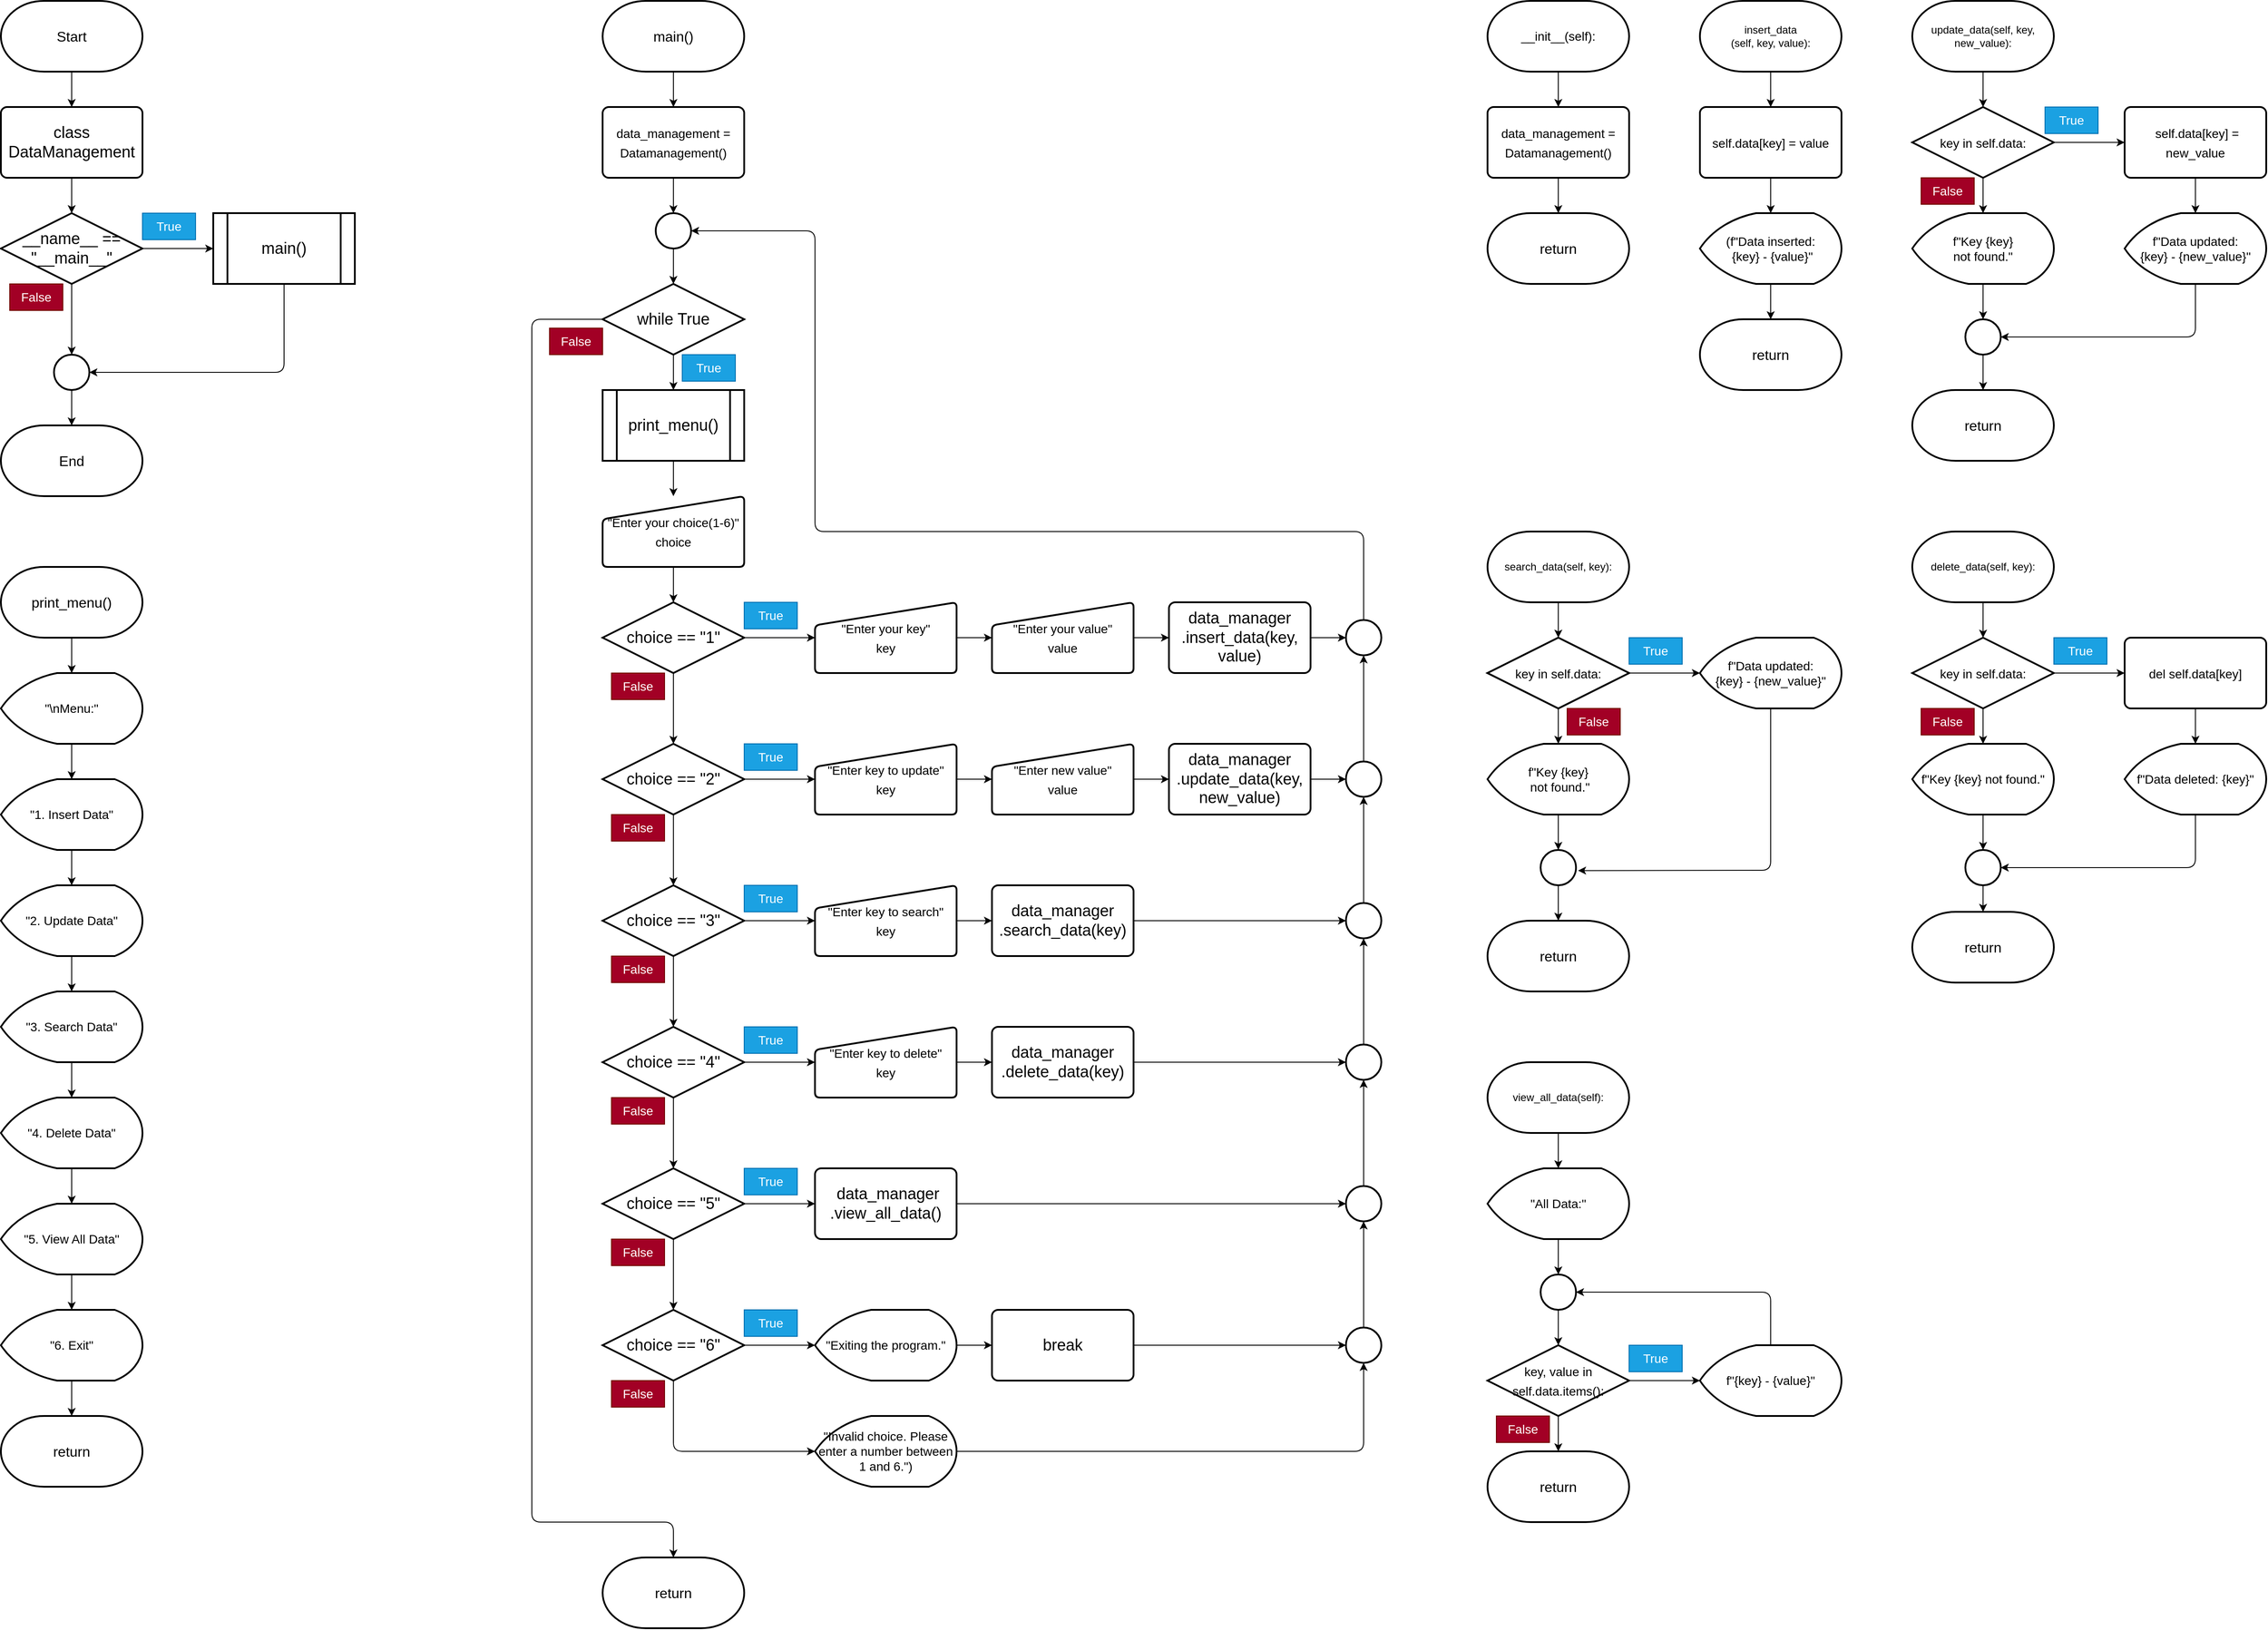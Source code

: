 <mxfile>
    <diagram id="Eu43rgmdgo4M3BdtwJi8" name="Page-1">
        <mxGraphModel dx="1778" dy="426" grid="1" gridSize="10" guides="1" tooltips="1" connect="1" arrows="1" fold="1" page="0" pageScale="1" pageWidth="850" pageHeight="1100" math="0" shadow="0">
            <root>
                <mxCell id="0"/>
                <mxCell id="1" parent="0"/>
                <mxCell id="5" value="" style="edgeStyle=none;html=1;fontSize=18;" edge="1" parent="1" source="2" target="4">
                    <mxGeometry relative="1" as="geometry"/>
                </mxCell>
                <mxCell id="2" value="&lt;font size=&quot;3&quot;&gt;Start&lt;/font&gt;" style="strokeWidth=2;html=1;shape=mxgraph.flowchart.terminator;whiteSpace=wrap;" vertex="1" parent="1">
                    <mxGeometry x="280" y="440" width="160" height="80" as="geometry"/>
                </mxCell>
                <mxCell id="3" value="&lt;font size=&quot;3&quot;&gt;End&lt;/font&gt;" style="strokeWidth=2;html=1;shape=mxgraph.flowchart.terminator;whiteSpace=wrap;" vertex="1" parent="1">
                    <mxGeometry x="280" y="920" width="160" height="80" as="geometry"/>
                </mxCell>
                <mxCell id="7" value="" style="edgeStyle=none;html=1;fontSize=18;" edge="1" parent="1" source="4" target="6">
                    <mxGeometry relative="1" as="geometry"/>
                </mxCell>
                <mxCell id="4" value="class DataManagement" style="rounded=1;whiteSpace=wrap;html=1;absoluteArcSize=1;arcSize=14;strokeWidth=2;fontSize=18;" vertex="1" parent="1">
                    <mxGeometry x="280" y="560" width="160" height="80" as="geometry"/>
                </mxCell>
                <mxCell id="9" value="" style="edgeStyle=none;html=1;fontSize=18;" edge="1" parent="1" source="6" target="8">
                    <mxGeometry relative="1" as="geometry"/>
                </mxCell>
                <mxCell id="11" value="" style="edgeStyle=none;html=1;fontSize=18;" edge="1" parent="1" source="6" target="10">
                    <mxGeometry relative="1" as="geometry"/>
                </mxCell>
                <mxCell id="6" value="__name__ == &quot;__main__&quot;" style="strokeWidth=2;html=1;shape=mxgraph.flowchart.decision;whiteSpace=wrap;fontSize=18;" vertex="1" parent="1">
                    <mxGeometry x="280" y="680" width="160" height="80" as="geometry"/>
                </mxCell>
                <mxCell id="12" style="edgeStyle=none;html=1;entryX=1;entryY=0.5;entryDx=0;entryDy=0;entryPerimeter=0;fontSize=18;" edge="1" parent="1" source="8" target="10">
                    <mxGeometry relative="1" as="geometry">
                        <Array as="points">
                            <mxPoint x="600" y="860"/>
                        </Array>
                    </mxGeometry>
                </mxCell>
                <mxCell id="8" value="main()" style="shape=process;whiteSpace=wrap;html=1;backgroundOutline=1;fontSize=18;strokeWidth=2;" vertex="1" parent="1">
                    <mxGeometry x="520" y="680" width="160" height="80" as="geometry"/>
                </mxCell>
                <mxCell id="13" value="" style="edgeStyle=none;html=1;fontSize=18;" edge="1" parent="1" source="10" target="3">
                    <mxGeometry relative="1" as="geometry"/>
                </mxCell>
                <mxCell id="10" value="" style="strokeWidth=2;html=1;shape=mxgraph.flowchart.start_2;whiteSpace=wrap;fontSize=18;" vertex="1" parent="1">
                    <mxGeometry x="340" y="840" width="40" height="40" as="geometry"/>
                </mxCell>
                <mxCell id="16" value="" style="edgeStyle=none;html=1;fontSize=18;" edge="1" parent="1" source="14" target="15">
                    <mxGeometry relative="1" as="geometry"/>
                </mxCell>
                <mxCell id="14" value="&lt;font size=&quot;3&quot;&gt;main()&lt;/font&gt;" style="strokeWidth=2;html=1;shape=mxgraph.flowchart.terminator;whiteSpace=wrap;" vertex="1" parent="1">
                    <mxGeometry x="960" y="440" width="160" height="80" as="geometry"/>
                </mxCell>
                <mxCell id="19" value="" style="edgeStyle=none;html=1;fontSize=18;" edge="1" parent="1" source="15" target="18">
                    <mxGeometry relative="1" as="geometry"/>
                </mxCell>
                <mxCell id="15" value="&lt;font style=&quot;font-size: 14px;&quot;&gt;data_management = Datamanagement()&lt;/font&gt;" style="rounded=1;whiteSpace=wrap;html=1;absoluteArcSize=1;arcSize=14;strokeWidth=2;fontSize=18;" vertex="1" parent="1">
                    <mxGeometry x="960" y="560" width="160" height="80" as="geometry"/>
                </mxCell>
                <mxCell id="23" value="" style="edgeStyle=none;html=1;fontSize=18;" edge="1" parent="1" source="17" target="22">
                    <mxGeometry relative="1" as="geometry"/>
                </mxCell>
                <mxCell id="107" style="edgeStyle=none;html=1;fontSize=14;" edge="1" parent="1" source="17" target="106">
                    <mxGeometry relative="1" as="geometry">
                        <Array as="points">
                            <mxPoint x="880" y="800"/>
                            <mxPoint x="880" y="2160"/>
                            <mxPoint x="1040" y="2160"/>
                        </Array>
                    </mxGeometry>
                </mxCell>
                <mxCell id="17" value="while True" style="strokeWidth=2;html=1;shape=mxgraph.flowchart.decision;whiteSpace=wrap;fontSize=18;" vertex="1" parent="1">
                    <mxGeometry x="960" y="760" width="160" height="80" as="geometry"/>
                </mxCell>
                <mxCell id="20" value="" style="edgeStyle=none;html=1;fontSize=18;" edge="1" parent="1" source="18" target="17">
                    <mxGeometry relative="1" as="geometry"/>
                </mxCell>
                <mxCell id="18" value="" style="strokeWidth=2;html=1;shape=mxgraph.flowchart.start_2;whiteSpace=wrap;fontSize=18;" vertex="1" parent="1">
                    <mxGeometry x="1020" y="680" width="40" height="40" as="geometry"/>
                </mxCell>
                <mxCell id="25" value="" style="edgeStyle=none;html=1;fontSize=18;" edge="1" parent="1" source="22" target="24">
                    <mxGeometry relative="1" as="geometry"/>
                </mxCell>
                <mxCell id="22" value="print_menu()" style="shape=process;whiteSpace=wrap;html=1;backgroundOutline=1;fontSize=18;strokeWidth=2;" vertex="1" parent="1">
                    <mxGeometry x="960" y="880" width="160" height="80" as="geometry"/>
                </mxCell>
                <mxCell id="27" value="" style="edgeStyle=none;html=1;fontSize=14;" edge="1" parent="1" source="24" target="26">
                    <mxGeometry relative="1" as="geometry"/>
                </mxCell>
                <mxCell id="24" value="&lt;font style=&quot;font-size: 14px;&quot;&gt;&quot;Enter your choice(1-6)&quot;&lt;br&gt;choice&lt;/font&gt;" style="html=1;strokeWidth=2;shape=manualInput;whiteSpace=wrap;rounded=1;size=26;arcSize=11;fontSize=18;" vertex="1" parent="1">
                    <mxGeometry x="960" y="1000" width="160" height="80" as="geometry"/>
                </mxCell>
                <mxCell id="30" value="" style="edgeStyle=none;html=1;fontSize=14;" edge="1" parent="1" source="26" target="29">
                    <mxGeometry relative="1" as="geometry"/>
                </mxCell>
                <mxCell id="37" value="" style="edgeStyle=none;html=1;fontSize=14;" edge="1" parent="1" source="26" target="36">
                    <mxGeometry relative="1" as="geometry"/>
                </mxCell>
                <mxCell id="26" value="choice == &quot;1&quot;" style="strokeWidth=2;html=1;shape=mxgraph.flowchart.decision;whiteSpace=wrap;fontSize=18;" vertex="1" parent="1">
                    <mxGeometry x="960" y="1120" width="160" height="80" as="geometry"/>
                </mxCell>
                <mxCell id="35" value="" style="edgeStyle=none;html=1;fontSize=14;" edge="1" parent="1" source="29" target="31">
                    <mxGeometry relative="1" as="geometry"/>
                </mxCell>
                <mxCell id="29" value="&lt;font style=&quot;font-size: 14px;&quot;&gt;&quot;Enter your key&quot;&lt;br&gt;key&lt;br&gt;&lt;/font&gt;" style="html=1;strokeWidth=2;shape=manualInput;whiteSpace=wrap;rounded=1;size=26;arcSize=11;fontSize=18;" vertex="1" parent="1">
                    <mxGeometry x="1200" y="1120" width="160" height="80" as="geometry"/>
                </mxCell>
                <mxCell id="34" value="" style="edgeStyle=none;html=1;fontSize=14;" edge="1" parent="1" source="31" target="32">
                    <mxGeometry relative="1" as="geometry"/>
                </mxCell>
                <mxCell id="31" value="&lt;font style=&quot;font-size: 14px;&quot;&gt;&quot;Enter your value&quot;&lt;br&gt;value&lt;br&gt;&lt;/font&gt;" style="html=1;strokeWidth=2;shape=manualInput;whiteSpace=wrap;rounded=1;size=26;arcSize=11;fontSize=18;" vertex="1" parent="1">
                    <mxGeometry x="1400" y="1120" width="160" height="80" as="geometry"/>
                </mxCell>
                <mxCell id="89" value="" style="edgeStyle=none;html=1;fontSize=14;" edge="1" parent="1" source="32" target="71">
                    <mxGeometry relative="1" as="geometry"/>
                </mxCell>
                <mxCell id="32" value="&lt;div&gt;&lt;div&gt;data_manager&lt;/div&gt;&lt;div&gt;.insert_data(key, value)&lt;/div&gt;&lt;/div&gt;" style="rounded=1;whiteSpace=wrap;html=1;absoluteArcSize=1;arcSize=14;strokeWidth=2;fontSize=18;" vertex="1" parent="1">
                    <mxGeometry x="1600" y="1120" width="160" height="80" as="geometry"/>
                </mxCell>
                <mxCell id="40" value="" style="edgeStyle=none;html=1;fontSize=14;" edge="1" parent="1" source="36" target="38">
                    <mxGeometry relative="1" as="geometry"/>
                </mxCell>
                <mxCell id="45" value="" style="edgeStyle=none;html=1;fontSize=14;" edge="1" parent="1" source="36" target="44">
                    <mxGeometry relative="1" as="geometry"/>
                </mxCell>
                <mxCell id="36" value="choice == &quot;2&quot;" style="strokeWidth=2;html=1;shape=mxgraph.flowchart.decision;whiteSpace=wrap;fontSize=18;" vertex="1" parent="1">
                    <mxGeometry x="960" y="1280" width="160" height="80" as="geometry"/>
                </mxCell>
                <mxCell id="41" value="" style="edgeStyle=none;html=1;fontSize=14;" edge="1" parent="1" source="38" target="39">
                    <mxGeometry relative="1" as="geometry"/>
                </mxCell>
                <mxCell id="38" value="&lt;font style=&quot;font-size: 14px;&quot;&gt;&quot;Enter key to update&quot;&lt;br&gt;key&lt;br&gt;&lt;/font&gt;" style="html=1;strokeWidth=2;shape=manualInput;whiteSpace=wrap;rounded=1;size=26;arcSize=11;fontSize=18;" vertex="1" parent="1">
                    <mxGeometry x="1200" y="1280" width="160" height="80" as="geometry"/>
                </mxCell>
                <mxCell id="43" value="" style="edgeStyle=none;html=1;fontSize=14;" edge="1" parent="1" source="39" target="42">
                    <mxGeometry relative="1" as="geometry"/>
                </mxCell>
                <mxCell id="39" value="&lt;font style=&quot;font-size: 14px;&quot;&gt;&quot;Enter new value&quot;&lt;br&gt;value&lt;br&gt;&lt;/font&gt;" style="html=1;strokeWidth=2;shape=manualInput;whiteSpace=wrap;rounded=1;size=26;arcSize=11;fontSize=18;" vertex="1" parent="1">
                    <mxGeometry x="1400" y="1280" width="160" height="80" as="geometry"/>
                </mxCell>
                <mxCell id="87" value="" style="edgeStyle=none;html=1;fontSize=14;" edge="1" parent="1" source="42" target="73">
                    <mxGeometry relative="1" as="geometry"/>
                </mxCell>
                <mxCell id="42" value="&lt;div&gt;data_manager&lt;/div&gt;&lt;div&gt;.update_data(key, new_value)&lt;/div&gt;" style="rounded=1;whiteSpace=wrap;html=1;absoluteArcSize=1;arcSize=14;strokeWidth=2;fontSize=18;" vertex="1" parent="1">
                    <mxGeometry x="1600" y="1280" width="160" height="80" as="geometry"/>
                </mxCell>
                <mxCell id="49" value="" style="edgeStyle=none;html=1;fontSize=14;" edge="1" parent="1" source="44" target="46">
                    <mxGeometry relative="1" as="geometry"/>
                </mxCell>
                <mxCell id="54" value="" style="edgeStyle=none;html=1;fontSize=14;" edge="1" parent="1" source="44" target="53">
                    <mxGeometry relative="1" as="geometry"/>
                </mxCell>
                <mxCell id="44" value="choice == &quot;3&quot;" style="strokeWidth=2;html=1;shape=mxgraph.flowchart.decision;whiteSpace=wrap;fontSize=18;" vertex="1" parent="1">
                    <mxGeometry x="960" y="1440" width="160" height="80" as="geometry"/>
                </mxCell>
                <mxCell id="52" value="" style="edgeStyle=none;html=1;fontSize=14;" edge="1" parent="1" source="46" target="48">
                    <mxGeometry relative="1" as="geometry"/>
                </mxCell>
                <mxCell id="46" value="&lt;font style=&quot;font-size: 14px;&quot;&gt;&quot;Enter key to search&quot;&lt;br&gt;key&lt;br&gt;&lt;/font&gt;" style="html=1;strokeWidth=2;shape=manualInput;whiteSpace=wrap;rounded=1;size=26;arcSize=11;fontSize=18;" vertex="1" parent="1">
                    <mxGeometry x="1200" y="1440" width="160" height="80" as="geometry"/>
                </mxCell>
                <mxCell id="82" style="edgeStyle=none;html=1;entryX=0;entryY=0.5;entryDx=0;entryDy=0;entryPerimeter=0;fontSize=14;" edge="1" parent="1" source="48" target="74">
                    <mxGeometry relative="1" as="geometry"/>
                </mxCell>
                <mxCell id="48" value="data_manager&lt;br&gt;.search_data(key)" style="rounded=1;whiteSpace=wrap;html=1;absoluteArcSize=1;arcSize=14;strokeWidth=2;fontSize=18;" vertex="1" parent="1">
                    <mxGeometry x="1400" y="1440" width="160" height="80" as="geometry"/>
                </mxCell>
                <mxCell id="57" value="" style="edgeStyle=none;html=1;fontSize=14;" edge="1" parent="1" source="53" target="55">
                    <mxGeometry relative="1" as="geometry"/>
                </mxCell>
                <mxCell id="60" value="" style="edgeStyle=none;html=1;fontSize=14;" edge="1" parent="1" source="53" target="59">
                    <mxGeometry relative="1" as="geometry"/>
                </mxCell>
                <mxCell id="53" value="choice == &quot;4&quot;" style="strokeWidth=2;html=1;shape=mxgraph.flowchart.decision;whiteSpace=wrap;fontSize=18;" vertex="1" parent="1">
                    <mxGeometry x="960" y="1600" width="160" height="80" as="geometry"/>
                </mxCell>
                <mxCell id="58" value="" style="edgeStyle=none;html=1;fontSize=14;" edge="1" parent="1" source="55" target="56">
                    <mxGeometry relative="1" as="geometry"/>
                </mxCell>
                <mxCell id="55" value="&lt;font style=&quot;font-size: 14px;&quot;&gt;&quot;Enter key to delete&quot;&lt;br&gt;key&lt;br&gt;&lt;/font&gt;" style="html=1;strokeWidth=2;shape=manualInput;whiteSpace=wrap;rounded=1;size=26;arcSize=11;fontSize=18;" vertex="1" parent="1">
                    <mxGeometry x="1200" y="1600" width="160" height="80" as="geometry"/>
                </mxCell>
                <mxCell id="81" style="edgeStyle=none;html=1;entryX=0;entryY=0.5;entryDx=0;entryDy=0;entryPerimeter=0;fontSize=14;" edge="1" parent="1" source="56" target="75">
                    <mxGeometry relative="1" as="geometry"/>
                </mxCell>
                <mxCell id="56" value="&lt;div&gt;data_manager&lt;/div&gt;&lt;div&gt;.delete_data(key)&lt;/div&gt;" style="rounded=1;whiteSpace=wrap;html=1;absoluteArcSize=1;arcSize=14;strokeWidth=2;fontSize=18;" vertex="1" parent="1">
                    <mxGeometry x="1400" y="1600" width="160" height="80" as="geometry"/>
                </mxCell>
                <mxCell id="62" value="" style="edgeStyle=none;html=1;fontSize=14;" edge="1" parent="1" source="59" target="61">
                    <mxGeometry relative="1" as="geometry"/>
                </mxCell>
                <mxCell id="64" value="" style="edgeStyle=none;html=1;fontSize=14;" edge="1" parent="1" source="59" target="63">
                    <mxGeometry relative="1" as="geometry"/>
                </mxCell>
                <mxCell id="59" value="choice == &quot;5&quot;" style="strokeWidth=2;html=1;shape=mxgraph.flowchart.decision;whiteSpace=wrap;fontSize=18;" vertex="1" parent="1">
                    <mxGeometry x="960" y="1760" width="160" height="80" as="geometry"/>
                </mxCell>
                <mxCell id="80" style="edgeStyle=none;html=1;entryX=0;entryY=0.5;entryDx=0;entryDy=0;entryPerimeter=0;fontSize=14;" edge="1" parent="1" source="61" target="76">
                    <mxGeometry relative="1" as="geometry"/>
                </mxCell>
                <mxCell id="61" value="&lt;div&gt;&lt;div&gt;&amp;nbsp;data_manager&lt;/div&gt;&lt;div&gt;.view_all_data()&lt;/div&gt;&lt;/div&gt;" style="rounded=1;whiteSpace=wrap;html=1;absoluteArcSize=1;arcSize=14;strokeWidth=2;fontSize=18;" vertex="1" parent="1">
                    <mxGeometry x="1200" y="1760" width="160" height="80" as="geometry"/>
                </mxCell>
                <mxCell id="67" value="" style="edgeStyle=none;html=1;fontSize=14;" edge="1" parent="1" source="63" target="66">
                    <mxGeometry relative="1" as="geometry"/>
                </mxCell>
                <mxCell id="70" style="edgeStyle=none;html=1;entryX=0;entryY=0.5;entryDx=0;entryDy=0;entryPerimeter=0;fontSize=14;" edge="1" parent="1" source="63" target="69">
                    <mxGeometry relative="1" as="geometry">
                        <Array as="points">
                            <mxPoint x="1040" y="2080"/>
                        </Array>
                    </mxGeometry>
                </mxCell>
                <mxCell id="63" value="choice == &quot;6&quot;" style="strokeWidth=2;html=1;shape=mxgraph.flowchart.decision;whiteSpace=wrap;fontSize=18;" vertex="1" parent="1">
                    <mxGeometry x="960" y="1920" width="160" height="80" as="geometry"/>
                </mxCell>
                <mxCell id="79" style="edgeStyle=none;html=1;entryX=0;entryY=0.5;entryDx=0;entryDy=0;entryPerimeter=0;fontSize=14;" edge="1" parent="1" source="65" target="77">
                    <mxGeometry relative="1" as="geometry"/>
                </mxCell>
                <mxCell id="65" value="&lt;div&gt;&lt;div&gt;break&lt;/div&gt;&lt;/div&gt;" style="rounded=1;whiteSpace=wrap;html=1;absoluteArcSize=1;arcSize=14;strokeWidth=2;fontSize=18;" vertex="1" parent="1">
                    <mxGeometry x="1400" y="1920" width="160" height="80" as="geometry"/>
                </mxCell>
                <mxCell id="68" value="" style="edgeStyle=none;html=1;fontSize=14;" edge="1" parent="1" source="66" target="65">
                    <mxGeometry relative="1" as="geometry"/>
                </mxCell>
                <mxCell id="66" value="&quot;Exiting the program.&quot;" style="strokeWidth=2;html=1;shape=mxgraph.flowchart.display;whiteSpace=wrap;fontSize=14;" vertex="1" parent="1">
                    <mxGeometry x="1200" y="1920" width="160" height="80" as="geometry"/>
                </mxCell>
                <mxCell id="78" style="edgeStyle=none;html=1;entryX=0.5;entryY=1;entryDx=0;entryDy=0;entryPerimeter=0;fontSize=14;" edge="1" parent="1" source="69" target="77">
                    <mxGeometry relative="1" as="geometry">
                        <Array as="points">
                            <mxPoint x="1820" y="2080"/>
                        </Array>
                    </mxGeometry>
                </mxCell>
                <mxCell id="69" value="&lt;div&gt;&quot;Invalid choice. Please enter a number between 1 and 6.&quot;)&lt;/div&gt;" style="strokeWidth=2;html=1;shape=mxgraph.flowchart.display;whiteSpace=wrap;fontSize=14;" vertex="1" parent="1">
                    <mxGeometry x="1200" y="2040" width="160" height="80" as="geometry"/>
                </mxCell>
                <mxCell id="91" style="edgeStyle=none;html=1;entryX=1;entryY=0.5;entryDx=0;entryDy=0;entryPerimeter=0;fontSize=14;" edge="1" parent="1" source="71" target="18">
                    <mxGeometry relative="1" as="geometry">
                        <Array as="points">
                            <mxPoint x="1820" y="1040"/>
                            <mxPoint x="1200" y="1040"/>
                            <mxPoint x="1200" y="700"/>
                        </Array>
                    </mxGeometry>
                </mxCell>
                <mxCell id="71" value="" style="strokeWidth=2;html=1;shape=mxgraph.flowchart.start_2;whiteSpace=wrap;fontSize=18;" vertex="1" parent="1">
                    <mxGeometry x="1800" y="1140" width="40" height="40" as="geometry"/>
                </mxCell>
                <mxCell id="90" style="edgeStyle=none;html=1;entryX=0.5;entryY=1;entryDx=0;entryDy=0;entryPerimeter=0;fontSize=14;" edge="1" parent="1" source="73" target="71">
                    <mxGeometry relative="1" as="geometry"/>
                </mxCell>
                <mxCell id="73" value="" style="strokeWidth=2;html=1;shape=mxgraph.flowchart.start_2;whiteSpace=wrap;fontSize=18;" vertex="1" parent="1">
                    <mxGeometry x="1800" y="1300" width="40" height="40" as="geometry"/>
                </mxCell>
                <mxCell id="86" style="edgeStyle=none;html=1;fontSize=14;" edge="1" parent="1" source="74" target="73">
                    <mxGeometry relative="1" as="geometry"/>
                </mxCell>
                <mxCell id="74" value="" style="strokeWidth=2;html=1;shape=mxgraph.flowchart.start_2;whiteSpace=wrap;fontSize=18;" vertex="1" parent="1">
                    <mxGeometry x="1800" y="1460" width="40" height="40" as="geometry"/>
                </mxCell>
                <mxCell id="85" style="edgeStyle=none;html=1;fontSize=14;" edge="1" parent="1" source="75" target="74">
                    <mxGeometry relative="1" as="geometry"/>
                </mxCell>
                <mxCell id="75" value="" style="strokeWidth=2;html=1;shape=mxgraph.flowchart.start_2;whiteSpace=wrap;fontSize=18;" vertex="1" parent="1">
                    <mxGeometry x="1800" y="1620" width="40" height="40" as="geometry"/>
                </mxCell>
                <mxCell id="84" style="edgeStyle=none;html=1;entryX=0.5;entryY=1;entryDx=0;entryDy=0;entryPerimeter=0;fontSize=14;" edge="1" parent="1" source="76" target="75">
                    <mxGeometry relative="1" as="geometry"/>
                </mxCell>
                <mxCell id="76" value="" style="strokeWidth=2;html=1;shape=mxgraph.flowchart.start_2;whiteSpace=wrap;fontSize=18;" vertex="1" parent="1">
                    <mxGeometry x="1800" y="1780" width="40" height="40" as="geometry"/>
                </mxCell>
                <mxCell id="83" style="edgeStyle=none;html=1;entryX=0.5;entryY=1;entryDx=0;entryDy=0;entryPerimeter=0;fontSize=14;" edge="1" parent="1" source="77" target="76">
                    <mxGeometry relative="1" as="geometry"/>
                </mxCell>
                <mxCell id="77" value="" style="strokeWidth=2;html=1;shape=mxgraph.flowchart.start_2;whiteSpace=wrap;fontSize=18;" vertex="1" parent="1">
                    <mxGeometry x="1800" y="1940" width="40" height="40" as="geometry"/>
                </mxCell>
                <mxCell id="92" value="True" style="text;html=1;strokeColor=#006EAF;fillColor=#1ba1e2;align=center;verticalAlign=middle;whiteSpace=wrap;rounded=0;fontSize=14;fontColor=#ffffff;" vertex="1" parent="1">
                    <mxGeometry x="1120" y="1120" width="60" height="30" as="geometry"/>
                </mxCell>
                <mxCell id="93" value="True" style="text;html=1;strokeColor=#006EAF;fillColor=#1ba1e2;align=center;verticalAlign=middle;whiteSpace=wrap;rounded=0;fontSize=14;fontColor=#ffffff;" vertex="1" parent="1">
                    <mxGeometry x="1120" y="1280" width="60" height="30" as="geometry"/>
                </mxCell>
                <mxCell id="94" value="True" style="text;html=1;strokeColor=#006EAF;fillColor=#1ba1e2;align=center;verticalAlign=middle;whiteSpace=wrap;rounded=0;fontSize=14;fontColor=#ffffff;" vertex="1" parent="1">
                    <mxGeometry x="1120" y="1440" width="60" height="30" as="geometry"/>
                </mxCell>
                <mxCell id="95" value="True" style="text;html=1;strokeColor=#006EAF;fillColor=#1ba1e2;align=center;verticalAlign=middle;whiteSpace=wrap;rounded=0;fontSize=14;fontColor=#ffffff;" vertex="1" parent="1">
                    <mxGeometry x="1120" y="1600" width="60" height="30" as="geometry"/>
                </mxCell>
                <mxCell id="96" value="True" style="text;html=1;strokeColor=#006EAF;fillColor=#1ba1e2;align=center;verticalAlign=middle;whiteSpace=wrap;rounded=0;fontSize=14;fontColor=#ffffff;" vertex="1" parent="1">
                    <mxGeometry x="1120" y="1760" width="60" height="30" as="geometry"/>
                </mxCell>
                <mxCell id="97" value="True" style="text;html=1;strokeColor=#006EAF;fillColor=#1ba1e2;align=center;verticalAlign=middle;whiteSpace=wrap;rounded=0;fontSize=14;fontColor=#ffffff;" vertex="1" parent="1">
                    <mxGeometry x="1120" y="1920" width="60" height="30" as="geometry"/>
                </mxCell>
                <mxCell id="98" value="False" style="text;html=1;strokeColor=#6F0000;fillColor=#a20025;align=center;verticalAlign=middle;whiteSpace=wrap;rounded=0;fontSize=14;fontColor=#ffffff;" vertex="1" parent="1">
                    <mxGeometry x="970" y="2000" width="60" height="30" as="geometry"/>
                </mxCell>
                <mxCell id="99" value="False" style="text;html=1;strokeColor=#6F0000;fillColor=#a20025;align=center;verticalAlign=middle;whiteSpace=wrap;rounded=0;fontSize=14;fontColor=#ffffff;" vertex="1" parent="1">
                    <mxGeometry x="970" y="1840" width="60" height="30" as="geometry"/>
                </mxCell>
                <mxCell id="100" value="False" style="text;html=1;strokeColor=#6F0000;fillColor=#a20025;align=center;verticalAlign=middle;whiteSpace=wrap;rounded=0;fontSize=14;fontColor=#ffffff;" vertex="1" parent="1">
                    <mxGeometry x="970" y="1680" width="60" height="30" as="geometry"/>
                </mxCell>
                <mxCell id="101" value="False" style="text;html=1;strokeColor=#6F0000;fillColor=#a20025;align=center;verticalAlign=middle;whiteSpace=wrap;rounded=0;fontSize=14;fontColor=#ffffff;" vertex="1" parent="1">
                    <mxGeometry x="970" y="1520" width="60" height="30" as="geometry"/>
                </mxCell>
                <mxCell id="102" value="False" style="text;html=1;strokeColor=#6F0000;fillColor=#a20025;align=center;verticalAlign=middle;whiteSpace=wrap;rounded=0;fontSize=14;fontColor=#ffffff;" vertex="1" parent="1">
                    <mxGeometry x="970" y="1360" width="60" height="30" as="geometry"/>
                </mxCell>
                <mxCell id="103" value="False" style="text;html=1;strokeColor=#6F0000;fillColor=#a20025;align=center;verticalAlign=middle;whiteSpace=wrap;rounded=0;fontSize=14;fontColor=#ffffff;" vertex="1" parent="1">
                    <mxGeometry x="970" y="1200" width="60" height="30" as="geometry"/>
                </mxCell>
                <mxCell id="104" value="False" style="text;html=1;strokeColor=#6F0000;fillColor=#a20025;align=center;verticalAlign=middle;whiteSpace=wrap;rounded=0;fontSize=14;fontColor=#ffffff;" vertex="1" parent="1">
                    <mxGeometry x="900" y="810" width="60" height="30" as="geometry"/>
                </mxCell>
                <mxCell id="105" value="True" style="text;html=1;strokeColor=#006EAF;fillColor=#1ba1e2;align=center;verticalAlign=middle;whiteSpace=wrap;rounded=0;fontSize=14;fontColor=#ffffff;" vertex="1" parent="1">
                    <mxGeometry x="1050" y="840" width="60" height="30" as="geometry"/>
                </mxCell>
                <mxCell id="106" value="&lt;font size=&quot;3&quot;&gt;return&lt;/font&gt;" style="strokeWidth=2;html=1;shape=mxgraph.flowchart.terminator;whiteSpace=wrap;" vertex="1" parent="1">
                    <mxGeometry x="960" y="2200" width="160" height="80" as="geometry"/>
                </mxCell>
                <mxCell id="110" value="" style="edgeStyle=none;html=1;fontSize=14;" edge="1" parent="1" source="108" target="109">
                    <mxGeometry relative="1" as="geometry"/>
                </mxCell>
                <mxCell id="108" value="&lt;font size=&quot;3&quot;&gt;print_menu()&lt;/font&gt;" style="strokeWidth=2;html=1;shape=mxgraph.flowchart.terminator;whiteSpace=wrap;" vertex="1" parent="1">
                    <mxGeometry x="280" y="1080" width="160" height="80" as="geometry"/>
                </mxCell>
                <mxCell id="118" value="" style="edgeStyle=none;html=1;fontSize=14;" edge="1" parent="1" source="109" target="111">
                    <mxGeometry relative="1" as="geometry"/>
                </mxCell>
                <mxCell id="109" value="&lt;div&gt;&quot;\nMenu:&quot;&lt;/div&gt;" style="strokeWidth=2;html=1;shape=mxgraph.flowchart.display;whiteSpace=wrap;fontSize=14;" vertex="1" parent="1">
                    <mxGeometry x="280" y="1200" width="160" height="80" as="geometry"/>
                </mxCell>
                <mxCell id="119" value="" style="edgeStyle=none;html=1;fontSize=14;" edge="1" parent="1" source="111" target="112">
                    <mxGeometry relative="1" as="geometry"/>
                </mxCell>
                <mxCell id="111" value="&lt;div&gt;&quot;1. Insert Data&quot;&lt;/div&gt;" style="strokeWidth=2;html=1;shape=mxgraph.flowchart.display;whiteSpace=wrap;fontSize=14;" vertex="1" parent="1">
                    <mxGeometry x="280" y="1320" width="160" height="80" as="geometry"/>
                </mxCell>
                <mxCell id="120" value="" style="edgeStyle=none;html=1;fontSize=14;" edge="1" parent="1" source="112" target="113">
                    <mxGeometry relative="1" as="geometry"/>
                </mxCell>
                <mxCell id="112" value="&lt;div&gt;&quot;2. Update Data&quot;&lt;/div&gt;" style="strokeWidth=2;html=1;shape=mxgraph.flowchart.display;whiteSpace=wrap;fontSize=14;" vertex="1" parent="1">
                    <mxGeometry x="280" y="1440" width="160" height="80" as="geometry"/>
                </mxCell>
                <mxCell id="121" value="" style="edgeStyle=none;html=1;fontSize=14;" edge="1" parent="1" source="113" target="114">
                    <mxGeometry relative="1" as="geometry"/>
                </mxCell>
                <mxCell id="113" value="&quot;3. Search Data&quot;" style="strokeWidth=2;html=1;shape=mxgraph.flowchart.display;whiteSpace=wrap;fontSize=14;" vertex="1" parent="1">
                    <mxGeometry x="280" y="1560" width="160" height="80" as="geometry"/>
                </mxCell>
                <mxCell id="122" value="" style="edgeStyle=none;html=1;fontSize=14;" edge="1" parent="1" source="114" target="115">
                    <mxGeometry relative="1" as="geometry"/>
                </mxCell>
                <mxCell id="114" value="&quot;4. Delete Data&quot;" style="strokeWidth=2;html=1;shape=mxgraph.flowchart.display;whiteSpace=wrap;fontSize=14;" vertex="1" parent="1">
                    <mxGeometry x="280" y="1680" width="160" height="80" as="geometry"/>
                </mxCell>
                <mxCell id="123" value="" style="edgeStyle=none;html=1;fontSize=14;" edge="1" parent="1" source="115" target="116">
                    <mxGeometry relative="1" as="geometry"/>
                </mxCell>
                <mxCell id="115" value="&quot;5. View All Data&quot;" style="strokeWidth=2;html=1;shape=mxgraph.flowchart.display;whiteSpace=wrap;fontSize=14;" vertex="1" parent="1">
                    <mxGeometry x="280" y="1800" width="160" height="80" as="geometry"/>
                </mxCell>
                <mxCell id="124" value="" style="edgeStyle=none;html=1;fontSize=14;" edge="1" parent="1" source="116" target="117">
                    <mxGeometry relative="1" as="geometry"/>
                </mxCell>
                <mxCell id="116" value="&quot;6. Exit&quot;" style="strokeWidth=2;html=1;shape=mxgraph.flowchart.display;whiteSpace=wrap;fontSize=14;" vertex="1" parent="1">
                    <mxGeometry x="280" y="1920" width="160" height="80" as="geometry"/>
                </mxCell>
                <mxCell id="117" value="&lt;font size=&quot;3&quot;&gt;return&lt;/font&gt;" style="strokeWidth=2;html=1;shape=mxgraph.flowchart.terminator;whiteSpace=wrap;" vertex="1" parent="1">
                    <mxGeometry x="280" y="2040" width="160" height="80" as="geometry"/>
                </mxCell>
                <mxCell id="128" value="" style="edgeStyle=none;html=1;fontSize=14;" edge="1" parent="1" source="125" target="127">
                    <mxGeometry relative="1" as="geometry"/>
                </mxCell>
                <mxCell id="125" value="&lt;font style=&quot;font-size: 14px;&quot;&gt;__init__(self):&lt;/font&gt;" style="strokeWidth=2;html=1;shape=mxgraph.flowchart.terminator;whiteSpace=wrap;" vertex="1" parent="1">
                    <mxGeometry x="1960" y="440" width="160" height="80" as="geometry"/>
                </mxCell>
                <mxCell id="126" value="&lt;font size=&quot;3&quot;&gt;return&lt;/font&gt;" style="strokeWidth=2;html=1;shape=mxgraph.flowchart.terminator;whiteSpace=wrap;" vertex="1" parent="1">
                    <mxGeometry x="1960" y="680" width="160" height="80" as="geometry"/>
                </mxCell>
                <mxCell id="129" value="" style="edgeStyle=none;html=1;fontSize=14;" edge="1" parent="1" source="127" target="126">
                    <mxGeometry relative="1" as="geometry"/>
                </mxCell>
                <mxCell id="127" value="&lt;font style=&quot;font-size: 14px;&quot;&gt;data_management = Datamanagement()&lt;/font&gt;" style="rounded=1;whiteSpace=wrap;html=1;absoluteArcSize=1;arcSize=14;strokeWidth=2;fontSize=18;" vertex="1" parent="1">
                    <mxGeometry x="1960" y="560" width="160" height="80" as="geometry"/>
                </mxCell>
                <mxCell id="132" value="" style="edgeStyle=none;html=1;fontSize=14;" edge="1" parent="1" source="130" target="131">
                    <mxGeometry relative="1" as="geometry"/>
                </mxCell>
                <mxCell id="130" value="insert_data&lt;br&gt;(self, key, value):" style="strokeWidth=2;html=1;shape=mxgraph.flowchart.terminator;whiteSpace=wrap;" vertex="1" parent="1">
                    <mxGeometry x="2200" y="440" width="160" height="80" as="geometry"/>
                </mxCell>
                <mxCell id="134" value="" style="edgeStyle=none;html=1;fontSize=14;" edge="1" parent="1" source="131" target="133">
                    <mxGeometry relative="1" as="geometry"/>
                </mxCell>
                <mxCell id="131" value="&lt;font style=&quot;font-size: 14px;&quot;&gt;self.data[key] = value&lt;/font&gt;" style="rounded=1;whiteSpace=wrap;html=1;absoluteArcSize=1;arcSize=14;strokeWidth=2;fontSize=18;" vertex="1" parent="1">
                    <mxGeometry x="2200" y="560" width="160" height="80" as="geometry"/>
                </mxCell>
                <mxCell id="136" value="" style="edgeStyle=none;html=1;fontSize=14;" edge="1" parent="1" source="133" target="135">
                    <mxGeometry relative="1" as="geometry"/>
                </mxCell>
                <mxCell id="133" value="&lt;div&gt;(f&quot;Data inserted:&lt;/div&gt;&lt;div&gt;&amp;nbsp;{key} - {value}&quot;&lt;/div&gt;" style="strokeWidth=2;html=1;shape=mxgraph.flowchart.display;whiteSpace=wrap;fontSize=14;" vertex="1" parent="1">
                    <mxGeometry x="2200" y="680" width="160" height="80" as="geometry"/>
                </mxCell>
                <mxCell id="135" value="&lt;font size=&quot;3&quot;&gt;return&lt;/font&gt;" style="strokeWidth=2;html=1;shape=mxgraph.flowchart.terminator;whiteSpace=wrap;" vertex="1" parent="1">
                    <mxGeometry x="2200" y="800" width="160" height="80" as="geometry"/>
                </mxCell>
                <mxCell id="139" value="" style="edgeStyle=none;html=1;fontSize=14;" edge="1" parent="1" source="137" target="138">
                    <mxGeometry relative="1" as="geometry"/>
                </mxCell>
                <mxCell id="137" value="&lt;div&gt;update_data(self, key, new_value):&lt;/div&gt;" style="strokeWidth=2;html=1;shape=mxgraph.flowchart.terminator;whiteSpace=wrap;" vertex="1" parent="1">
                    <mxGeometry x="2440" y="440" width="160" height="80" as="geometry"/>
                </mxCell>
                <mxCell id="141" value="" style="edgeStyle=none;html=1;fontSize=14;" edge="1" parent="1" source="138" target="140">
                    <mxGeometry relative="1" as="geometry"/>
                </mxCell>
                <mxCell id="145" value="" style="edgeStyle=none;html=1;fontSize=14;" edge="1" parent="1" source="138" target="144">
                    <mxGeometry relative="1" as="geometry"/>
                </mxCell>
                <mxCell id="138" value="&lt;span style=&quot;background-color: initial;&quot;&gt;&lt;font style=&quot;font-size: 14px;&quot;&gt;key in self.data:&lt;/font&gt;&lt;br&gt;&lt;/span&gt;" style="strokeWidth=2;html=1;shape=mxgraph.flowchart.decision;whiteSpace=wrap;fontSize=18;" vertex="1" parent="1">
                    <mxGeometry x="2440" y="560" width="160" height="80" as="geometry"/>
                </mxCell>
                <mxCell id="143" value="" style="edgeStyle=none;html=1;fontSize=14;" edge="1" parent="1" source="140" target="142">
                    <mxGeometry relative="1" as="geometry"/>
                </mxCell>
                <mxCell id="140" value="&lt;div&gt;&lt;span style=&quot;font-size: 14px;&quot;&gt;&amp;nbsp;self.data[key] = new_value&lt;/span&gt;&lt;/div&gt;" style="rounded=1;whiteSpace=wrap;html=1;absoluteArcSize=1;arcSize=14;strokeWidth=2;fontSize=18;" vertex="1" parent="1">
                    <mxGeometry x="2680" y="560" width="160" height="80" as="geometry"/>
                </mxCell>
                <mxCell id="151" style="edgeStyle=none;html=1;entryX=1;entryY=0.5;entryDx=0;entryDy=0;entryPerimeter=0;fontSize=14;" edge="1" parent="1" source="142" target="148">
                    <mxGeometry relative="1" as="geometry">
                        <Array as="points">
                            <mxPoint x="2760" y="820"/>
                        </Array>
                    </mxGeometry>
                </mxCell>
                <mxCell id="142" value="f&quot;Data updated: &lt;br&gt;{key} - {new_value}&quot;" style="strokeWidth=2;html=1;shape=mxgraph.flowchart.display;whiteSpace=wrap;fontSize=14;" vertex="1" parent="1">
                    <mxGeometry x="2680" y="680" width="160" height="80" as="geometry"/>
                </mxCell>
                <mxCell id="149" value="" style="edgeStyle=none;html=1;fontSize=14;" edge="1" parent="1" source="144" target="148">
                    <mxGeometry relative="1" as="geometry"/>
                </mxCell>
                <mxCell id="144" value="f&quot;Key {key} &lt;br&gt;not found.&quot;" style="strokeWidth=2;html=1;shape=mxgraph.flowchart.display;whiteSpace=wrap;fontSize=14;" vertex="1" parent="1">
                    <mxGeometry x="2440" y="680" width="160" height="80" as="geometry"/>
                </mxCell>
                <mxCell id="146" value="&lt;font size=&quot;3&quot;&gt;return&lt;/font&gt;" style="strokeWidth=2;html=1;shape=mxgraph.flowchart.terminator;whiteSpace=wrap;" vertex="1" parent="1">
                    <mxGeometry x="2440" y="880" width="160" height="80" as="geometry"/>
                </mxCell>
                <mxCell id="150" value="" style="edgeStyle=none;html=1;fontSize=14;" edge="1" parent="1" source="148" target="146">
                    <mxGeometry relative="1" as="geometry"/>
                </mxCell>
                <mxCell id="148" value="" style="strokeWidth=2;html=1;shape=mxgraph.flowchart.start_2;whiteSpace=wrap;fontSize=18;" vertex="1" parent="1">
                    <mxGeometry x="2500" y="800" width="40" height="40" as="geometry"/>
                </mxCell>
                <mxCell id="152" value="True" style="text;html=1;strokeColor=#006EAF;fillColor=#1ba1e2;align=center;verticalAlign=middle;whiteSpace=wrap;rounded=0;fontSize=14;fontColor=#ffffff;" vertex="1" parent="1">
                    <mxGeometry x="2590" y="560" width="60" height="30" as="geometry"/>
                </mxCell>
                <mxCell id="153" value="False" style="text;html=1;strokeColor=#6F0000;fillColor=#a20025;align=center;verticalAlign=middle;whiteSpace=wrap;rounded=0;fontSize=14;fontColor=#ffffff;" vertex="1" parent="1">
                    <mxGeometry x="2450" y="640" width="60" height="30" as="geometry"/>
                </mxCell>
                <mxCell id="156" value="" style="edgeStyle=none;html=1;fontSize=14;" edge="1" parent="1" source="154" target="155">
                    <mxGeometry relative="1" as="geometry"/>
                </mxCell>
                <mxCell id="154" value="search_data(self, key):" style="strokeWidth=2;html=1;shape=mxgraph.flowchart.terminator;whiteSpace=wrap;" vertex="1" parent="1">
                    <mxGeometry x="1960" y="1040" width="160" height="80" as="geometry"/>
                </mxCell>
                <mxCell id="155" value="&lt;span style=&quot;background-color: initial;&quot;&gt;&lt;div&gt;&lt;span style=&quot;font-size: 14px;&quot;&gt;key in self.data:&lt;/span&gt;&lt;/div&gt;&lt;div&gt;&lt;br&gt;&lt;/div&gt;&lt;/span&gt;" style="strokeWidth=2;html=1;shape=mxgraph.flowchart.decision;whiteSpace=wrap;fontSize=18;" vertex="1" parent="1">
                    <mxGeometry x="1960" y="1160" width="160" height="80" as="geometry"/>
                </mxCell>
                <mxCell id="159" value="" style="edgeStyle=none;html=1;fontSize=14;" edge="1" parent="1" source="157" target="158">
                    <mxGeometry relative="1" as="geometry"/>
                </mxCell>
                <mxCell id="161" value="" style="edgeStyle=none;html=1;fontSize=14;" edge="1" parent="1" source="157" target="160">
                    <mxGeometry relative="1" as="geometry"/>
                </mxCell>
                <mxCell id="157" value="&lt;span style=&quot;background-color: initial;&quot;&gt;&lt;font style=&quot;font-size: 14px;&quot;&gt;key in self.data:&lt;/font&gt;&lt;br&gt;&lt;/span&gt;" style="strokeWidth=2;html=1;shape=mxgraph.flowchart.decision;whiteSpace=wrap;fontSize=18;" vertex="1" parent="1">
                    <mxGeometry x="1960" y="1160" width="160" height="80" as="geometry"/>
                </mxCell>
                <mxCell id="173" style="edgeStyle=none;html=1;entryX=1.059;entryY=0.584;entryDx=0;entryDy=0;entryPerimeter=0;fontSize=14;" edge="1" parent="1" source="158" target="172">
                    <mxGeometry relative="1" as="geometry">
                        <Array as="points">
                            <mxPoint x="2280" y="1423"/>
                        </Array>
                    </mxGeometry>
                </mxCell>
                <mxCell id="158" value="f&quot;Data updated: &lt;br&gt;{key} - {new_value}&quot;" style="strokeWidth=2;html=1;shape=mxgraph.flowchart.display;whiteSpace=wrap;fontSize=14;" vertex="1" parent="1">
                    <mxGeometry x="2200" y="1160" width="160" height="80" as="geometry"/>
                </mxCell>
                <mxCell id="174" value="" style="edgeStyle=none;html=1;fontSize=14;" edge="1" parent="1" source="160" target="172">
                    <mxGeometry relative="1" as="geometry"/>
                </mxCell>
                <mxCell id="160" value="f&quot;Key {key}&lt;br&gt;&amp;nbsp;not found.&quot;" style="strokeWidth=2;html=1;shape=mxgraph.flowchart.display;whiteSpace=wrap;fontSize=14;" vertex="1" parent="1">
                    <mxGeometry x="1960" y="1280" width="160" height="80" as="geometry"/>
                </mxCell>
                <mxCell id="162" value="True" style="text;html=1;strokeColor=#006EAF;fillColor=#1ba1e2;align=center;verticalAlign=middle;whiteSpace=wrap;rounded=0;fontSize=14;fontColor=#ffffff;" vertex="1" parent="1">
                    <mxGeometry x="2120" y="1160" width="60" height="30" as="geometry"/>
                </mxCell>
                <mxCell id="163" value="False" style="text;html=1;strokeColor=#6F0000;fillColor=#a20025;align=center;verticalAlign=middle;whiteSpace=wrap;rounded=0;fontSize=14;fontColor=#ffffff;" vertex="1" parent="1">
                    <mxGeometry x="2050" y="1240" width="60" height="30" as="geometry"/>
                </mxCell>
                <mxCell id="169" value="" style="edgeStyle=none;html=1;fontSize=14;" edge="1" parent="1" source="164" target="165">
                    <mxGeometry relative="1" as="geometry"/>
                </mxCell>
                <mxCell id="164" value="delete_data(self, key):" style="strokeWidth=2;html=1;shape=mxgraph.flowchart.terminator;whiteSpace=wrap;" vertex="1" parent="1">
                    <mxGeometry x="2440" y="1040" width="160" height="80" as="geometry"/>
                </mxCell>
                <mxCell id="168" value="" style="edgeStyle=none;html=1;fontSize=14;" edge="1" parent="1" source="165" target="166">
                    <mxGeometry relative="1" as="geometry"/>
                </mxCell>
                <mxCell id="178" value="" style="edgeStyle=none;html=1;fontSize=14;" edge="1" parent="1" source="165" target="177">
                    <mxGeometry relative="1" as="geometry"/>
                </mxCell>
                <mxCell id="165" value="&lt;span style=&quot;background-color: initial;&quot;&gt;&lt;font style=&quot;font-size: 14px;&quot;&gt;key in self.data:&lt;/font&gt;&lt;br&gt;&lt;/span&gt;" style="strokeWidth=2;html=1;shape=mxgraph.flowchart.decision;whiteSpace=wrap;fontSize=18;" vertex="1" parent="1">
                    <mxGeometry x="2440" y="1160" width="160" height="80" as="geometry"/>
                </mxCell>
                <mxCell id="170" value="" style="edgeStyle=none;html=1;fontSize=14;" edge="1" parent="1" source="166" target="167">
                    <mxGeometry relative="1" as="geometry"/>
                </mxCell>
                <mxCell id="166" value="&lt;font style=&quot;font-size: 14px;&quot;&gt;del self.data[key]&lt;/font&gt;" style="rounded=1;whiteSpace=wrap;html=1;absoluteArcSize=1;arcSize=14;strokeWidth=2;fontSize=18;" vertex="1" parent="1">
                    <mxGeometry x="2680" y="1160" width="160" height="80" as="geometry"/>
                </mxCell>
                <mxCell id="179" style="edgeStyle=none;html=1;entryX=1;entryY=0.5;entryDx=0;entryDy=0;entryPerimeter=0;fontSize=14;" edge="1" parent="1" source="167" target="176">
                    <mxGeometry relative="1" as="geometry">
                        <Array as="points">
                            <mxPoint x="2760" y="1420"/>
                        </Array>
                    </mxGeometry>
                </mxCell>
                <mxCell id="167" value="f&quot;Data deleted: {key}&quot;" style="strokeWidth=2;html=1;shape=mxgraph.flowchart.display;whiteSpace=wrap;fontSize=14;" vertex="1" parent="1">
                    <mxGeometry x="2680" y="1280" width="160" height="80" as="geometry"/>
                </mxCell>
                <mxCell id="171" value="&lt;font size=&quot;3&quot;&gt;return&lt;/font&gt;" style="strokeWidth=2;html=1;shape=mxgraph.flowchart.terminator;whiteSpace=wrap;" vertex="1" parent="1">
                    <mxGeometry x="1960" y="1480" width="160" height="80" as="geometry"/>
                </mxCell>
                <mxCell id="175" value="" style="edgeStyle=none;html=1;fontSize=14;" edge="1" parent="1" source="172" target="171">
                    <mxGeometry relative="1" as="geometry"/>
                </mxCell>
                <mxCell id="172" value="" style="strokeWidth=2;html=1;shape=mxgraph.flowchart.start_2;whiteSpace=wrap;fontSize=18;" vertex="1" parent="1">
                    <mxGeometry x="2020" y="1400" width="40" height="40" as="geometry"/>
                </mxCell>
                <mxCell id="182" value="" style="edgeStyle=none;html=1;fontSize=14;" edge="1" parent="1" source="176" target="181">
                    <mxGeometry relative="1" as="geometry"/>
                </mxCell>
                <mxCell id="176" value="" style="strokeWidth=2;html=1;shape=mxgraph.flowchart.start_2;whiteSpace=wrap;fontSize=18;" vertex="1" parent="1">
                    <mxGeometry x="2500" y="1400" width="40" height="40" as="geometry"/>
                </mxCell>
                <mxCell id="180" value="" style="edgeStyle=none;html=1;fontSize=14;" edge="1" parent="1" source="177" target="176">
                    <mxGeometry relative="1" as="geometry"/>
                </mxCell>
                <mxCell id="177" value="f&quot;Key {key} not found.&quot;" style="strokeWidth=2;html=1;shape=mxgraph.flowchart.display;whiteSpace=wrap;fontSize=14;" vertex="1" parent="1">
                    <mxGeometry x="2440" y="1280" width="160" height="80" as="geometry"/>
                </mxCell>
                <mxCell id="181" value="&lt;font size=&quot;3&quot;&gt;return&lt;/font&gt;" style="strokeWidth=2;html=1;shape=mxgraph.flowchart.terminator;whiteSpace=wrap;" vertex="1" parent="1">
                    <mxGeometry x="2440" y="1470" width="160" height="80" as="geometry"/>
                </mxCell>
                <mxCell id="183" value="True" style="text;html=1;strokeColor=#006EAF;fillColor=#1ba1e2;align=center;verticalAlign=middle;whiteSpace=wrap;rounded=0;fontSize=14;fontColor=#ffffff;" vertex="1" parent="1">
                    <mxGeometry x="2600" y="1160" width="60" height="30" as="geometry"/>
                </mxCell>
                <mxCell id="184" value="False" style="text;html=1;strokeColor=#6F0000;fillColor=#a20025;align=center;verticalAlign=middle;whiteSpace=wrap;rounded=0;fontSize=14;fontColor=#ffffff;" vertex="1" parent="1">
                    <mxGeometry x="2450" y="1240" width="60" height="30" as="geometry"/>
                </mxCell>
                <mxCell id="187" value="" style="edgeStyle=none;html=1;fontSize=14;" edge="1" parent="1" source="185" target="186">
                    <mxGeometry relative="1" as="geometry"/>
                </mxCell>
                <mxCell id="185" value="view_all_data(self):" style="strokeWidth=2;html=1;shape=mxgraph.flowchart.terminator;whiteSpace=wrap;" vertex="1" parent="1">
                    <mxGeometry x="1960" y="1640" width="160" height="80" as="geometry"/>
                </mxCell>
                <mxCell id="190" value="" style="edgeStyle=none;html=1;fontSize=14;" edge="1" parent="1" source="186" target="189">
                    <mxGeometry relative="1" as="geometry"/>
                </mxCell>
                <mxCell id="186" value="&quot;All Data:&quot;" style="strokeWidth=2;html=1;shape=mxgraph.flowchart.display;whiteSpace=wrap;fontSize=14;" vertex="1" parent="1">
                    <mxGeometry x="1960" y="1760" width="160" height="80" as="geometry"/>
                </mxCell>
                <mxCell id="193" value="" style="edgeStyle=none;html=1;fontSize=14;" edge="1" parent="1" source="188" target="192">
                    <mxGeometry relative="1" as="geometry"/>
                </mxCell>
                <mxCell id="198" value="" style="edgeStyle=none;html=1;fontSize=14;" edge="1" parent="1" source="188" target="195">
                    <mxGeometry relative="1" as="geometry"/>
                </mxCell>
                <mxCell id="188" value="&lt;font style=&quot;font-size: 14px;&quot;&gt;key, value in self.data.items():&lt;/font&gt;" style="strokeWidth=2;html=1;shape=mxgraph.flowchart.decision;whiteSpace=wrap;fontSize=18;" vertex="1" parent="1">
                    <mxGeometry x="1960" y="1960" width="160" height="80" as="geometry"/>
                </mxCell>
                <mxCell id="191" value="" style="edgeStyle=none;html=1;fontSize=14;" edge="1" parent="1" source="189" target="188">
                    <mxGeometry relative="1" as="geometry"/>
                </mxCell>
                <mxCell id="189" value="" style="strokeWidth=2;html=1;shape=mxgraph.flowchart.start_2;whiteSpace=wrap;fontSize=18;" vertex="1" parent="1">
                    <mxGeometry x="2020" y="1880" width="40" height="40" as="geometry"/>
                </mxCell>
                <mxCell id="197" style="edgeStyle=none;html=1;entryX=1;entryY=0.5;entryDx=0;entryDy=0;entryPerimeter=0;fontSize=14;" edge="1" parent="1" source="192" target="189">
                    <mxGeometry relative="1" as="geometry">
                        <Array as="points">
                            <mxPoint x="2280" y="1900"/>
                        </Array>
                    </mxGeometry>
                </mxCell>
                <mxCell id="192" value="f&quot;{key} - {value}&quot;" style="strokeWidth=2;html=1;shape=mxgraph.flowchart.display;whiteSpace=wrap;fontSize=14;" vertex="1" parent="1">
                    <mxGeometry x="2200" y="1960" width="160" height="80" as="geometry"/>
                </mxCell>
                <mxCell id="195" value="&lt;font size=&quot;3&quot;&gt;return&lt;/font&gt;" style="strokeWidth=2;html=1;shape=mxgraph.flowchart.terminator;whiteSpace=wrap;" vertex="1" parent="1">
                    <mxGeometry x="1960" y="2080" width="160" height="80" as="geometry"/>
                </mxCell>
                <mxCell id="199" value="True" style="text;html=1;strokeColor=#006EAF;fillColor=#1ba1e2;align=center;verticalAlign=middle;whiteSpace=wrap;rounded=0;fontSize=14;fontColor=#ffffff;" vertex="1" parent="1">
                    <mxGeometry x="2120" y="1960" width="60" height="30" as="geometry"/>
                </mxCell>
                <mxCell id="200" value="False" style="text;html=1;strokeColor=#6F0000;fillColor=#a20025;align=center;verticalAlign=middle;whiteSpace=wrap;rounded=0;fontSize=14;fontColor=#ffffff;" vertex="1" parent="1">
                    <mxGeometry x="1970" y="2040" width="60" height="30" as="geometry"/>
                </mxCell>
                <mxCell id="201" value="False" style="text;html=1;strokeColor=#6F0000;fillColor=#a20025;align=center;verticalAlign=middle;whiteSpace=wrap;rounded=0;fontSize=14;fontColor=#ffffff;" vertex="1" parent="1">
                    <mxGeometry x="290" y="760" width="60" height="30" as="geometry"/>
                </mxCell>
                <mxCell id="202" value="True" style="text;html=1;strokeColor=#006EAF;fillColor=#1ba1e2;align=center;verticalAlign=middle;whiteSpace=wrap;rounded=0;fontSize=14;fontColor=#ffffff;" vertex="1" parent="1">
                    <mxGeometry x="440" y="680" width="60" height="30" as="geometry"/>
                </mxCell>
            </root>
        </mxGraphModel>
    </diagram>
</mxfile>